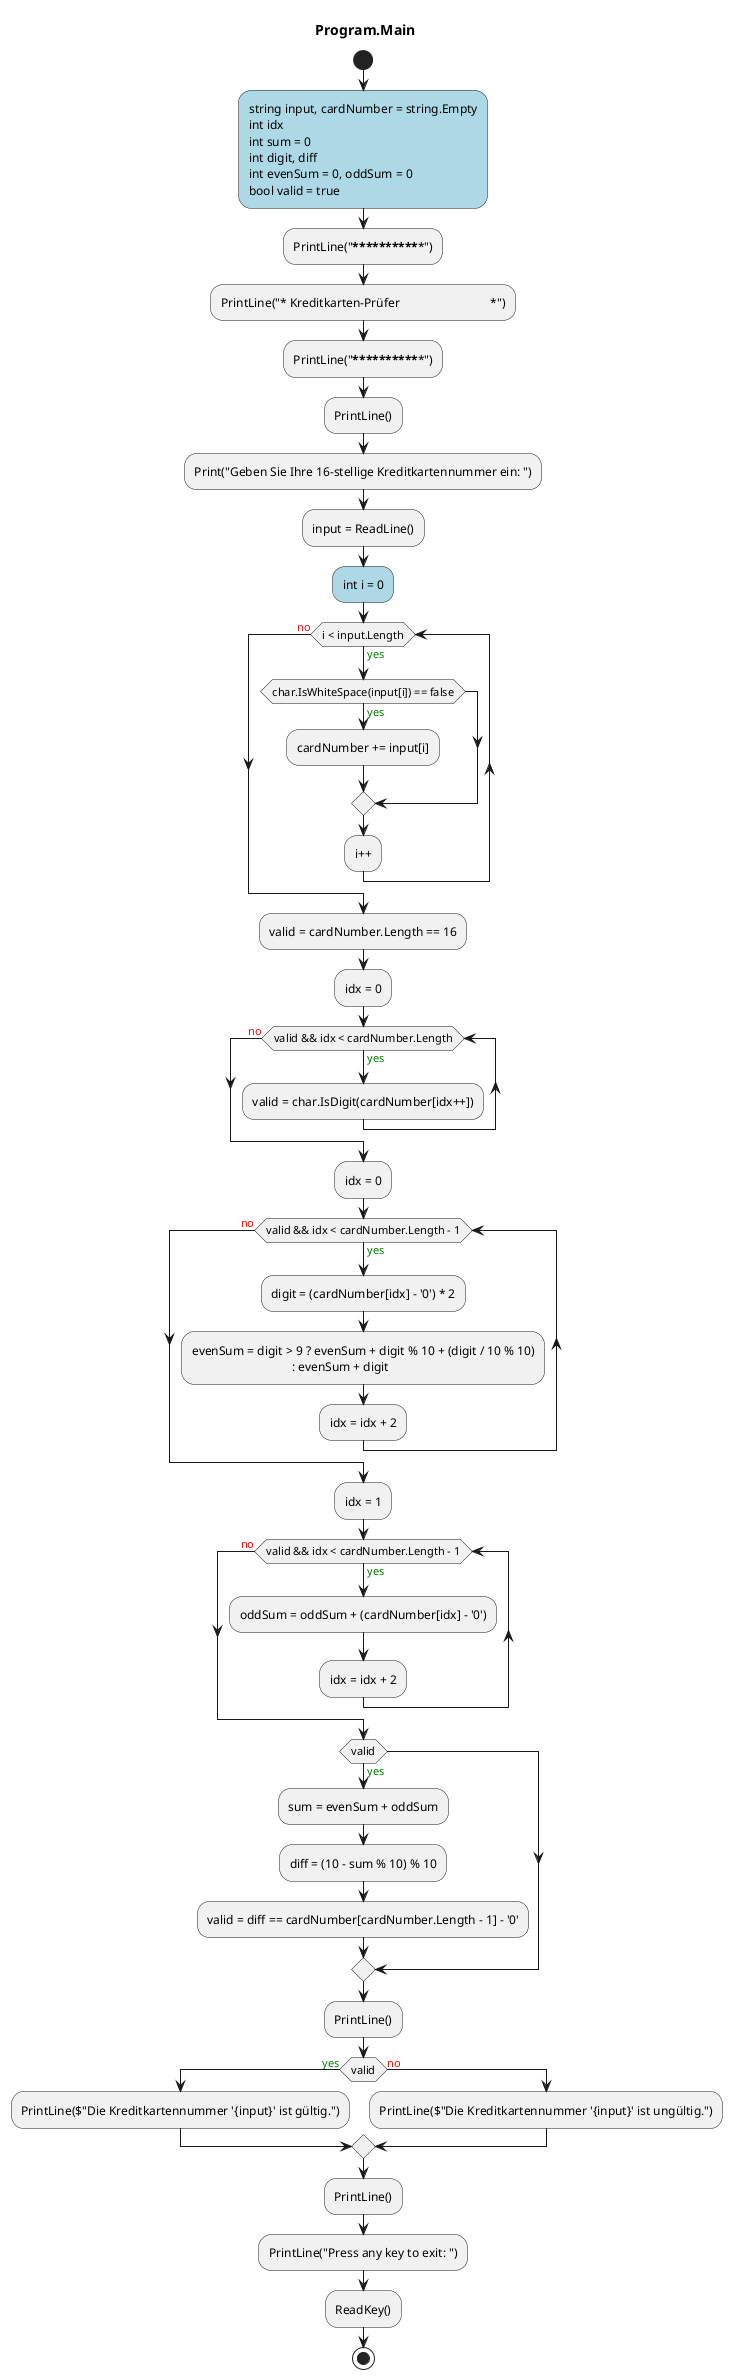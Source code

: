 @startuml Program.Main
title Program.Main
start
#LightBlue:string input, cardNumber = string.Empty
int idx
int sum = 0
int digit, diff
int evenSum = 0, oddSum = 0
bool valid = true;
:PrintLine("***************************************************");
:PrintLine("* Kreditkarten-Prüfer                             *");
:PrintLine("***************************************************");
:PrintLine();
:Print("Geben Sie Ihre 16-stellige Kreditkartennummer ein: ");
:input = ReadLine();
#LightBlue:int i = 0;
while (i < input.Length) is (<color:green>yes)
    if (char.IsWhiteSpace(input[i]) == false) then (<color:green>yes)
        :cardNumber += input[i];
    endif
:i++;
endwhile (<color:red>no)
:valid = cardNumber.Length == 16;
:idx = 0;
while (valid && idx < cardNumber.Length) is (<color:green>yes)
    :valid = char.IsDigit(cardNumber[idx++]);
endwhile (<color:red>no)
:idx = 0;
while (valid && idx < cardNumber.Length - 1) is (<color:green>yes)
    :digit = (cardNumber[idx] - '0') * 2;
    :evenSum = digit > 9 ? evenSum + digit % 10 + (digit / 10 % 10)
                                    : evenSum + digit;
    :idx = idx + 2;
endwhile (<color:red>no)
:idx = 1;
while (valid && idx < cardNumber.Length - 1) is (<color:green>yes)
    :oddSum = oddSum + (cardNumber[idx] - '0');
    :idx = idx + 2;
endwhile (<color:red>no)
if (valid) then (<color:green>yes)
    :sum = evenSum + oddSum;
    :diff = (10 - sum % 10) % 10;
    :valid = diff == cardNumber[cardNumber.Length - 1] - '0';
endif
:PrintLine();
if (valid) then (<color:green>yes)
    :PrintLine($"Die Kreditkartennummer '{input}' ist gültig.");
  else (<color:red>no)
      :PrintLine($"Die Kreditkartennummer '{input}' ist ungültig.");
endif
:PrintLine();
:PrintLine("Press any key to exit: ");
:ReadKey();
stop
@enduml
